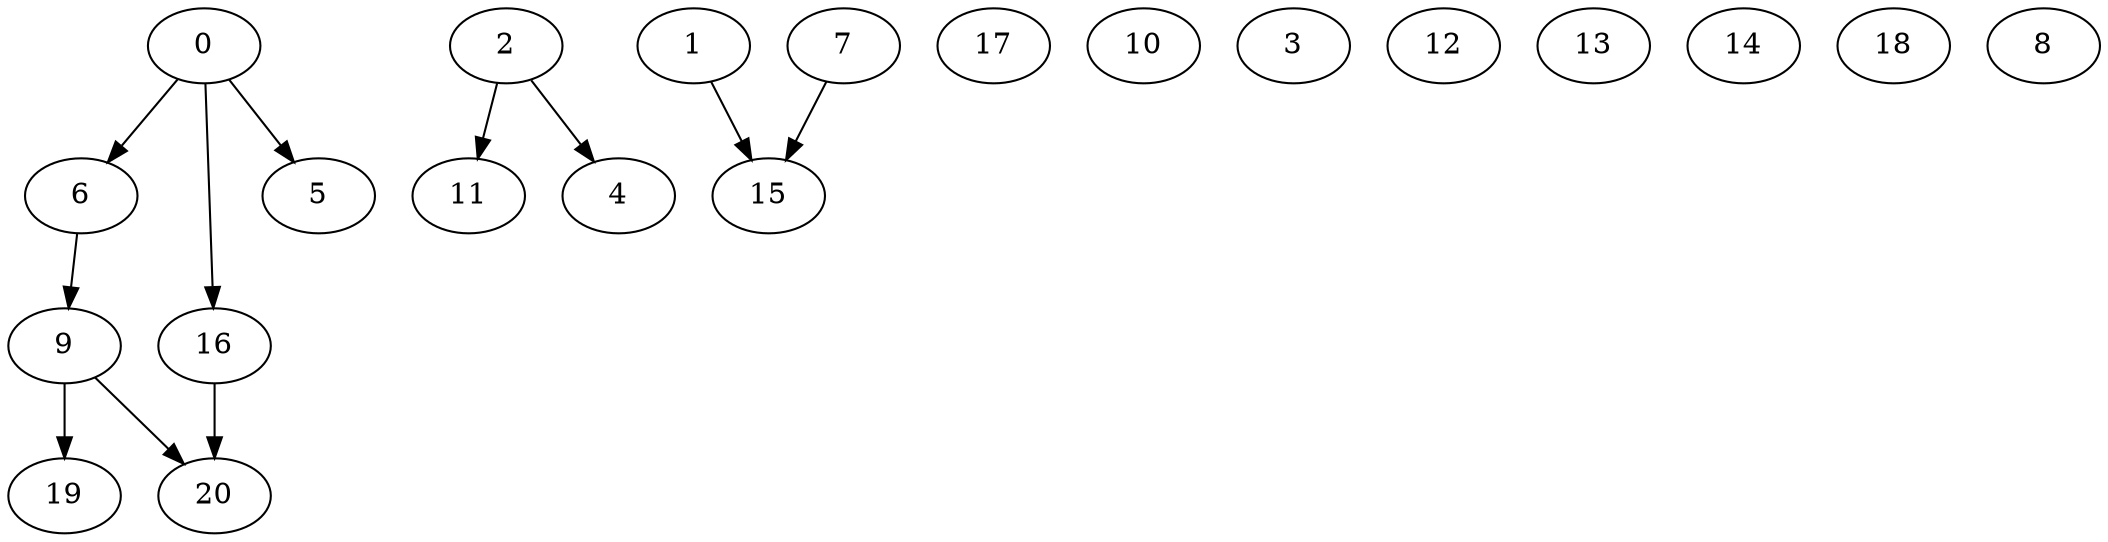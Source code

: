 digraph "Random_Nodes_21_Density_0.52_CCR_0.98_WeightType_Random_GB" {
	graph ["Duplicate states"=0,
		GraphType=Random,
		"Max states in OPEN"=0,
		Modes="120000ms; topo-ordered tasks, ; Pruning: task equivalence, fixed order ready list, ; F-value: ; Optimisation: best schedule length (\
SL) optimisation on equal, ",
		NumberOfTasks=21,
		"Pruned using list schedule length"=105478,
		"States removed from OPEN"=0,
		TargetSystem="Homogeneous-16",
		"Time to schedule (ms)"=508,
		"Total idle time"=70,
		"Total schedule length"=34,
		"Total sequential time"=131,
		"Total states created"=128213
	];
	0	["Finish time"=6,
		Processor=0,
		"Start time"=0,
		Weight=6];
	6	["Finish time"=12,
		Processor=0,
		"Start time"=6,
		Weight=6];
	0 -> 6	[Weight=20];
	16	["Finish time"=19,
		Processor=1,
		"Start time"=16,
		Weight=3];
	0 -> 16	[Weight=10];
	5	["Finish time"=28,
		Processor=2,
		"Start time"=18,
		Weight=10];
	0 -> 5	[Weight=12];
	9	["Finish time"=20,
		Processor=0,
		"Start time"=12,
		Weight=8];
	6 -> 9	[Weight=6];
	19	["Finish time"=30,
		Processor=0,
		"Start time"=20,
		Weight=10];
	9 -> 19	[Weight=14];
	20	["Finish time"=34,
		Processor=1,
		"Start time"=26,
		Weight=8];
	9 -> 20	[Weight=6];
	16 -> 20	[Weight=16];
	2	["Finish time"=8,
		Processor=2,
		"Start time"=0,
		Weight=8];
	11	["Finish time"=23,
		Processor=3,
		"Start time"=20,
		Weight=3];
	2 -> 11	[Weight=12];
	4	["Finish time"=24,
		Processor=4,
		"Start time"=22,
		Weight=2];
	2 -> 4	[Weight=14];
	1	["Finish time"=3,
		Processor=3,
		"Start time"=0,
		Weight=3];
	15	["Finish time"=17,
		Processor=5,
		"Start time"=15,
		Weight=2];
	1 -> 15	[Weight=12];
	7	["Finish time"=7,
		Processor=4,
		"Start time"=0,
		Weight=7];
	7 -> 15	[Weight=6];
	17	["Finish time"=10,
		Processor=5,
		"Start time"=0,
		Weight=10];
	10	["Finish time"=9,
		Processor=6,
		"Start time"=0,
		Weight=9];
	3	["Finish time"=8,
		Processor=7,
		"Start time"=0,
		Weight=8];
	12	["Finish time"=8,
		Processor=8,
		"Start time"=0,
		Weight=8];
	13	["Finish time"=6,
		Processor=9,
		"Start time"=0,
		Weight=6];
	14	["Finish time"=6,
		Processor=10,
		"Start time"=0,
		Weight=6];
	18	["Finish time"=5,
		Processor=11,
		"Start time"=0,
		Weight=5];
	8	["Finish time"=3,
		Processor=12,
		"Start time"=0,
		Weight=3];
}
